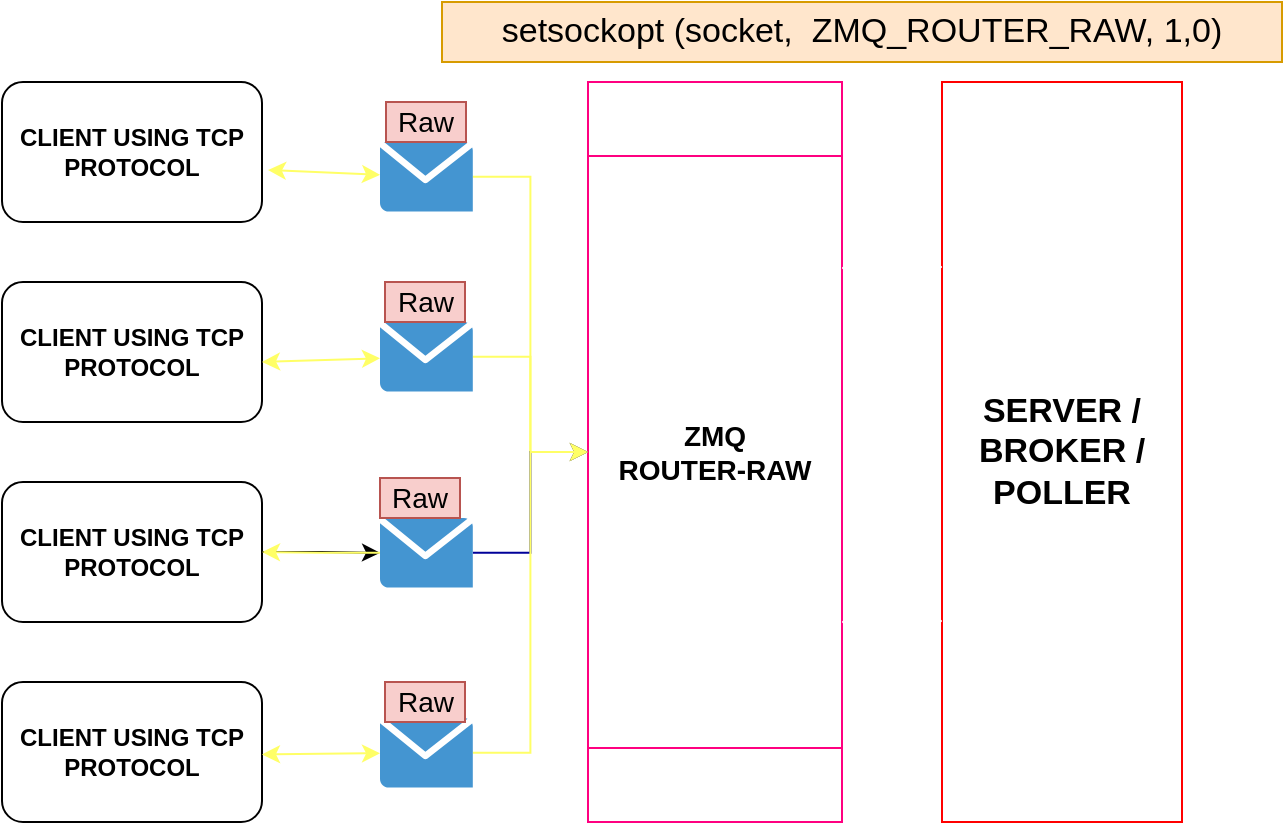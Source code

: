 <mxfile version="11.1.4" type="device"><diagram id="BBB0YTWyXeOmnlMHIhSm" name="Page-1"><mxGraphModel dx="866" dy="485" grid="1" gridSize="10" guides="1" tooltips="1" connect="1" arrows="1" fold="1" page="1" pageScale="1" pageWidth="827" pageHeight="1169" math="0" shadow="0"><root><mxCell id="0"/><mxCell id="1" parent="0"/><mxCell id="DSucDxYov4aNplM8VKW_-1" value="CLIENT USING TCP PROTOCOL" style="rounded=1;whiteSpace=wrap;html=1;fontStyle=1;fontSize=12;" vertex="1" parent="1"><mxGeometry x="30" y="80" width="130" height="70" as="geometry"/></mxCell><mxCell id="DSucDxYov4aNplM8VKW_-5" value="CLIENT USING TCP PROTOCOL" style="rounded=1;whiteSpace=wrap;html=1;fontStyle=1;fontSize=12;" vertex="1" parent="1"><mxGeometry x="30" y="180" width="130" height="70" as="geometry"/></mxCell><mxCell id="DSucDxYov4aNplM8VKW_-25" value="" style="edgeStyle=orthogonalEdgeStyle;rounded=0;orthogonalLoop=1;jettySize=auto;html=1;fontSize=14;" edge="1" parent="1" source="DSucDxYov4aNplM8VKW_-6" target="DSucDxYov4aNplM8VKW_-11"><mxGeometry relative="1" as="geometry"/></mxCell><mxCell id="DSucDxYov4aNplM8VKW_-6" value="CLIENT USING TCP PROTOCOL" style="rounded=1;whiteSpace=wrap;html=1;fontStyle=1;fontSize=12;" vertex="1" parent="1"><mxGeometry x="30" y="280" width="130" height="70" as="geometry"/></mxCell><mxCell id="DSucDxYov4aNplM8VKW_-7" value="CLIENT USING TCP PROTOCOL" style="rounded=1;whiteSpace=wrap;html=1;fontStyle=1;fontSize=12;" vertex="1" parent="1"><mxGeometry x="30" y="380" width="130" height="70" as="geometry"/></mxCell><mxCell id="DSucDxYov4aNplM8VKW_-8" value="ZMQ&lt;br style=&quot;font-size: 14px;&quot;&gt;ROUTER-RAW" style="shape=process;whiteSpace=wrap;html=1;backgroundOutline=1;fontSize=14;direction=south;fontStyle=1;strokeColor=#FF0080;" vertex="1" parent="1"><mxGeometry x="323" y="80" width="127" height="370" as="geometry"/></mxCell><mxCell id="DSucDxYov4aNplM8VKW_-22" value="" style="edgeStyle=orthogonalEdgeStyle;rounded=0;orthogonalLoop=1;jettySize=auto;html=1;fontSize=14;strokeColor=#FFFF66;" edge="1" parent="1" source="DSucDxYov4aNplM8VKW_-9" target="DSucDxYov4aNplM8VKW_-8"><mxGeometry relative="1" as="geometry"/></mxCell><mxCell id="DSucDxYov4aNplM8VKW_-9" value="" style="shadow=0;dashed=0;html=1;strokeColor=none;fillColor=#4495D1;labelPosition=center;verticalLabelPosition=bottom;verticalAlign=top;align=center;outlineConnect=0;shape=mxgraph.veeam.2d.letter;fontSize=14;" vertex="1" parent="1"><mxGeometry x="219" y="110" width="46.4" height="34.8" as="geometry"/></mxCell><mxCell id="DSucDxYov4aNplM8VKW_-19" value="" style="edgeStyle=orthogonalEdgeStyle;rounded=0;orthogonalLoop=1;jettySize=auto;html=1;fontSize=14;strokeColor=#FFFF66;" edge="1" parent="1" source="DSucDxYov4aNplM8VKW_-10" target="DSucDxYov4aNplM8VKW_-8"><mxGeometry relative="1" as="geometry"/></mxCell><mxCell id="DSucDxYov4aNplM8VKW_-10" value="" style="shadow=0;dashed=0;html=1;strokeColor=none;fillColor=#4495D1;labelPosition=center;verticalLabelPosition=bottom;verticalAlign=top;align=center;outlineConnect=0;shape=mxgraph.veeam.2d.letter;fontSize=14;" vertex="1" parent="1"><mxGeometry x="219" y="200" width="46.4" height="34.8" as="geometry"/></mxCell><mxCell id="DSucDxYov4aNplM8VKW_-20" value="" style="edgeStyle=orthogonalEdgeStyle;rounded=0;orthogonalLoop=1;jettySize=auto;html=1;fontSize=14;strokeColor=#000099;" edge="1" parent="1" source="DSucDxYov4aNplM8VKW_-11" target="DSucDxYov4aNplM8VKW_-8"><mxGeometry relative="1" as="geometry"/></mxCell><mxCell id="DSucDxYov4aNplM8VKW_-27" value="" style="edgeStyle=orthogonalEdgeStyle;rounded=0;orthogonalLoop=1;jettySize=auto;html=1;fontSize=14;strokeColor=#FFFF66;" edge="1" parent="1" source="DSucDxYov4aNplM8VKW_-11" target="DSucDxYov4aNplM8VKW_-6"><mxGeometry relative="1" as="geometry"/></mxCell><mxCell id="DSucDxYov4aNplM8VKW_-11" value="" style="shadow=0;dashed=0;html=1;strokeColor=none;fillColor=#4495D1;labelPosition=center;verticalLabelPosition=bottom;verticalAlign=top;align=center;outlineConnect=0;shape=mxgraph.veeam.2d.letter;fontSize=14;" vertex="1" parent="1"><mxGeometry x="219" y="298" width="46.4" height="34.8" as="geometry"/></mxCell><mxCell id="DSucDxYov4aNplM8VKW_-21" value="" style="edgeStyle=orthogonalEdgeStyle;rounded=0;orthogonalLoop=1;jettySize=auto;html=1;fontSize=14;strokeColor=#FFFF66;" edge="1" parent="1" source="DSucDxYov4aNplM8VKW_-12" target="DSucDxYov4aNplM8VKW_-8"><mxGeometry relative="1" as="geometry"/></mxCell><mxCell id="DSucDxYov4aNplM8VKW_-12" value="" style="shadow=0;dashed=0;html=1;strokeColor=none;fillColor=#4495D1;labelPosition=center;verticalLabelPosition=bottom;verticalAlign=top;align=center;outlineConnect=0;shape=mxgraph.veeam.2d.letter;fontSize=14;" vertex="1" parent="1"><mxGeometry x="219" y="398" width="46.4" height="34.8" as="geometry"/></mxCell><mxCell id="DSucDxYov4aNplM8VKW_-13" value="Raw" style="text;html=1;strokeColor=#b85450;fillColor=#f8cecc;align=center;verticalAlign=middle;whiteSpace=wrap;rounded=0;fontSize=14;" vertex="1" parent="1"><mxGeometry x="222" y="90" width="40" height="20" as="geometry"/></mxCell><mxCell id="DSucDxYov4aNplM8VKW_-14" value="Raw" style="text;html=1;strokeColor=#b85450;fillColor=#f8cecc;align=center;verticalAlign=middle;whiteSpace=wrap;rounded=0;fontSize=14;" vertex="1" parent="1"><mxGeometry x="221.5" y="180" width="40" height="20" as="geometry"/></mxCell><mxCell id="DSucDxYov4aNplM8VKW_-15" value="Raw" style="text;html=1;strokeColor=#b85450;fillColor=#f8cecc;align=center;verticalAlign=middle;whiteSpace=wrap;rounded=0;fontSize=14;" vertex="1" parent="1"><mxGeometry x="219" y="278" width="40" height="20" as="geometry"/></mxCell><mxCell id="DSucDxYov4aNplM8VKW_-16" value="Raw" style="text;html=1;strokeColor=#b85450;fillColor=#f8cecc;align=center;verticalAlign=middle;whiteSpace=wrap;rounded=0;fontSize=14;" vertex="1" parent="1"><mxGeometry x="221.5" y="380" width="40" height="20" as="geometry"/></mxCell><mxCell id="DSucDxYov4aNplM8VKW_-28" value="" style="endArrow=classic;startArrow=classic;html=1;fontSize=14;exitX=1.023;exitY=0.629;exitDx=0;exitDy=0;exitPerimeter=0;strokeColor=#FFFF66;" edge="1" parent="1" source="DSucDxYov4aNplM8VKW_-1" target="DSucDxYov4aNplM8VKW_-9"><mxGeometry width="50" height="50" relative="1" as="geometry"><mxPoint x="170" y="129" as="sourcePoint"/><mxPoint x="230" y="20" as="targetPoint"/></mxGeometry></mxCell><mxCell id="DSucDxYov4aNplM8VKW_-30" value="" style="endArrow=classic;startArrow=classic;html=1;fontSize=14;strokeColor=#FFFF66;" edge="1" parent="1" target="DSucDxYov4aNplM8VKW_-10"><mxGeometry width="50" height="50" relative="1" as="geometry"><mxPoint x="160" y="220" as="sourcePoint"/><mxPoint x="210" y="170" as="targetPoint"/></mxGeometry></mxCell><mxCell id="DSucDxYov4aNplM8VKW_-31" value="" style="endArrow=classic;startArrow=classic;html=1;fontSize=14;exitX=1;exitY=0.517;exitDx=0;exitDy=0;exitPerimeter=0;strokeColor=#FFFF66;" edge="1" parent="1" source="DSucDxYov4aNplM8VKW_-7" target="DSucDxYov4aNplM8VKW_-12"><mxGeometry width="50" height="50" relative="1" as="geometry"><mxPoint x="164" y="418" as="sourcePoint"/><mxPoint x="210" y="400" as="targetPoint"/></mxGeometry></mxCell><mxCell id="DSucDxYov4aNplM8VKW_-32" value="SERVER / BROKER / POLLER" style="rounded=0;whiteSpace=wrap;html=1;fontSize=17;fontStyle=1;strokeColor=#FF0000;" vertex="1" parent="1"><mxGeometry x="500" y="80" width="120" height="370" as="geometry"/></mxCell><mxCell id="DSucDxYov4aNplM8VKW_-33" value="" style="shape=flexArrow;endArrow=classic;startArrow=classic;html=1;fontSize=17;entryX=0;entryY=0.25;entryDx=0;entryDy=0;strokeColor=#FFFFFF;" edge="1" parent="1" target="DSucDxYov4aNplM8VKW_-32"><mxGeometry width="50" height="50" relative="1" as="geometry"><mxPoint x="450" y="173" as="sourcePoint"/><mxPoint x="500" y="150" as="targetPoint"/></mxGeometry></mxCell><mxCell id="DSucDxYov4aNplM8VKW_-34" value="" style="shape=flexArrow;endArrow=classic;startArrow=classic;html=1;fontSize=17;entryX=0;entryY=0.25;entryDx=0;entryDy=0;strokeColor=#FFFFFF;" edge="1" parent="1"><mxGeometry width="50" height="50" relative="1" as="geometry"><mxPoint x="450" y="350" as="sourcePoint"/><mxPoint x="500" y="349.5" as="targetPoint"/></mxGeometry></mxCell><mxCell id="DSucDxYov4aNplM8VKW_-35" value="setsockopt (socket,&amp;nbsp; ZMQ_ROUTER_RAW, 1,0)" style="text;html=1;strokeColor=#d79b00;fillColor=#ffe6cc;align=center;verticalAlign=middle;whiteSpace=wrap;rounded=0;fontSize=17;" vertex="1" parent="1"><mxGeometry x="250" y="40" width="420" height="30" as="geometry"/></mxCell></root></mxGraphModel></diagram></mxfile>
